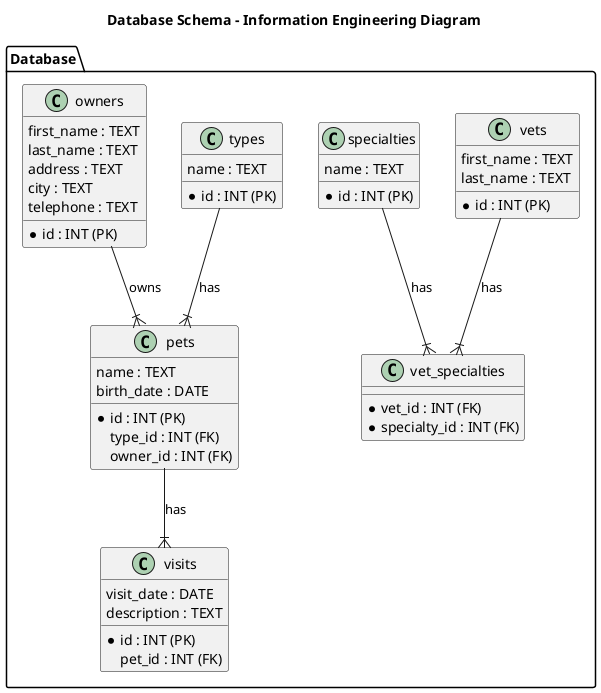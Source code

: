 @startuml

!define RECTANGLE class

title Database Schema - Information Engineering Diagram

package "Database" {
  RECTANGLE "vets" as VETS {
    * id : INT (PK)
    first_name : TEXT
    last_name : TEXT
  }

  RECTANGLE "specialties" as SPECIALTIES {
    * id : INT (PK)
    name : TEXT
  }

  RECTANGLE "vet_specialties" as VET_SPECIALTIES {
    * vet_id : INT (FK)
    * specialty_id : INT (FK)
  }

  RECTANGLE "types" as TYPES {
    * id : INT (PK)
    name : TEXT
  }

  RECTANGLE "owners" as OWNERS {
    * id : INT (PK)
    first_name : TEXT
    last_name : TEXT
    address : TEXT
    city : TEXT
    telephone : TEXT
  }

  RECTANGLE "pets" as PETS {
    * id : INT (PK)
    name : TEXT
    birth_date : DATE
    type_id : INT (FK)
    owner_id : INT (FK)
  }

  RECTANGLE "visits" as VISITS {
    * id : INT (PK)
    pet_id : INT (FK)
    visit_date : DATE
    description : TEXT
  }
}

VETS --|{ VET_SPECIALTIES : has
SPECIALTIES --|{ VET_SPECIALTIES : has

TYPES --|{ PETS : has
PETS --|{ VISITS : has
OWNERS --|{ PETS : owns

@enduml